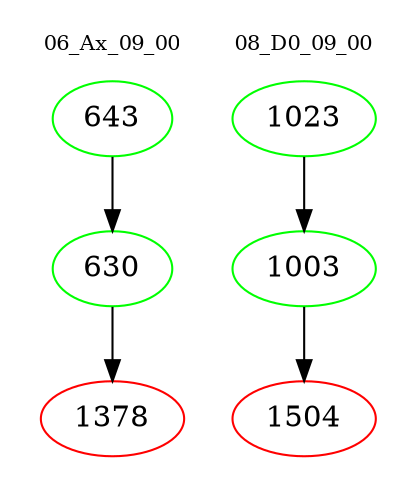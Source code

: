 digraph{
subgraph cluster_0 {
color = white
label = "06_Ax_09_00";
fontsize=10;
T0_643 [label="643", color="green"]
T0_643 -> T0_630 [color="black"]
T0_630 [label="630", color="green"]
T0_630 -> T0_1378 [color="black"]
T0_1378 [label="1378", color="red"]
}
subgraph cluster_1 {
color = white
label = "08_D0_09_00";
fontsize=10;
T1_1023 [label="1023", color="green"]
T1_1023 -> T1_1003 [color="black"]
T1_1003 [label="1003", color="green"]
T1_1003 -> T1_1504 [color="black"]
T1_1504 [label="1504", color="red"]
}
}
